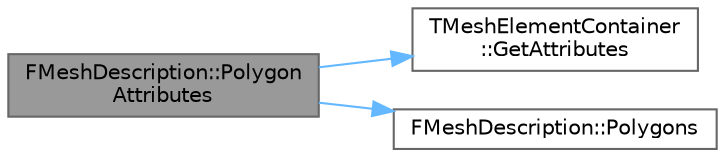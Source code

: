 digraph "FMeshDescription::PolygonAttributes"
{
 // INTERACTIVE_SVG=YES
 // LATEX_PDF_SIZE
  bgcolor="transparent";
  edge [fontname=Helvetica,fontsize=10,labelfontname=Helvetica,labelfontsize=10];
  node [fontname=Helvetica,fontsize=10,shape=box,height=0.2,width=0.4];
  rankdir="LR";
  Node1 [id="Node000001",label="FMeshDescription::Polygon\lAttributes",height=0.2,width=0.4,color="gray40", fillcolor="grey60", style="filled", fontcolor="black",tooltip=" "];
  Node1 -> Node2 [id="edge1_Node000001_Node000002",color="steelblue1",style="solid",tooltip=" "];
  Node2 [id="Node000002",label="TMeshElementContainer\l::GetAttributes",height=0.2,width=0.4,color="grey40", fillcolor="white", style="filled",URL="$d6/d4c/classTMeshElementContainer.html#a7226f406e1c10fb95c45ddeccb6e0279",tooltip="Accessor for attributes."];
  Node1 -> Node3 [id="edge2_Node000001_Node000003",color="steelblue1",style="solid",tooltip=" "];
  Node3 [id="Node000003",label="FMeshDescription::Polygons",height=0.2,width=0.4,color="grey40", fillcolor="white", style="filled",URL="$da/d5f/structFMeshDescription.html#a21e65499c6de249b66f016dd6f1a287c",tooltip=" "];
}
